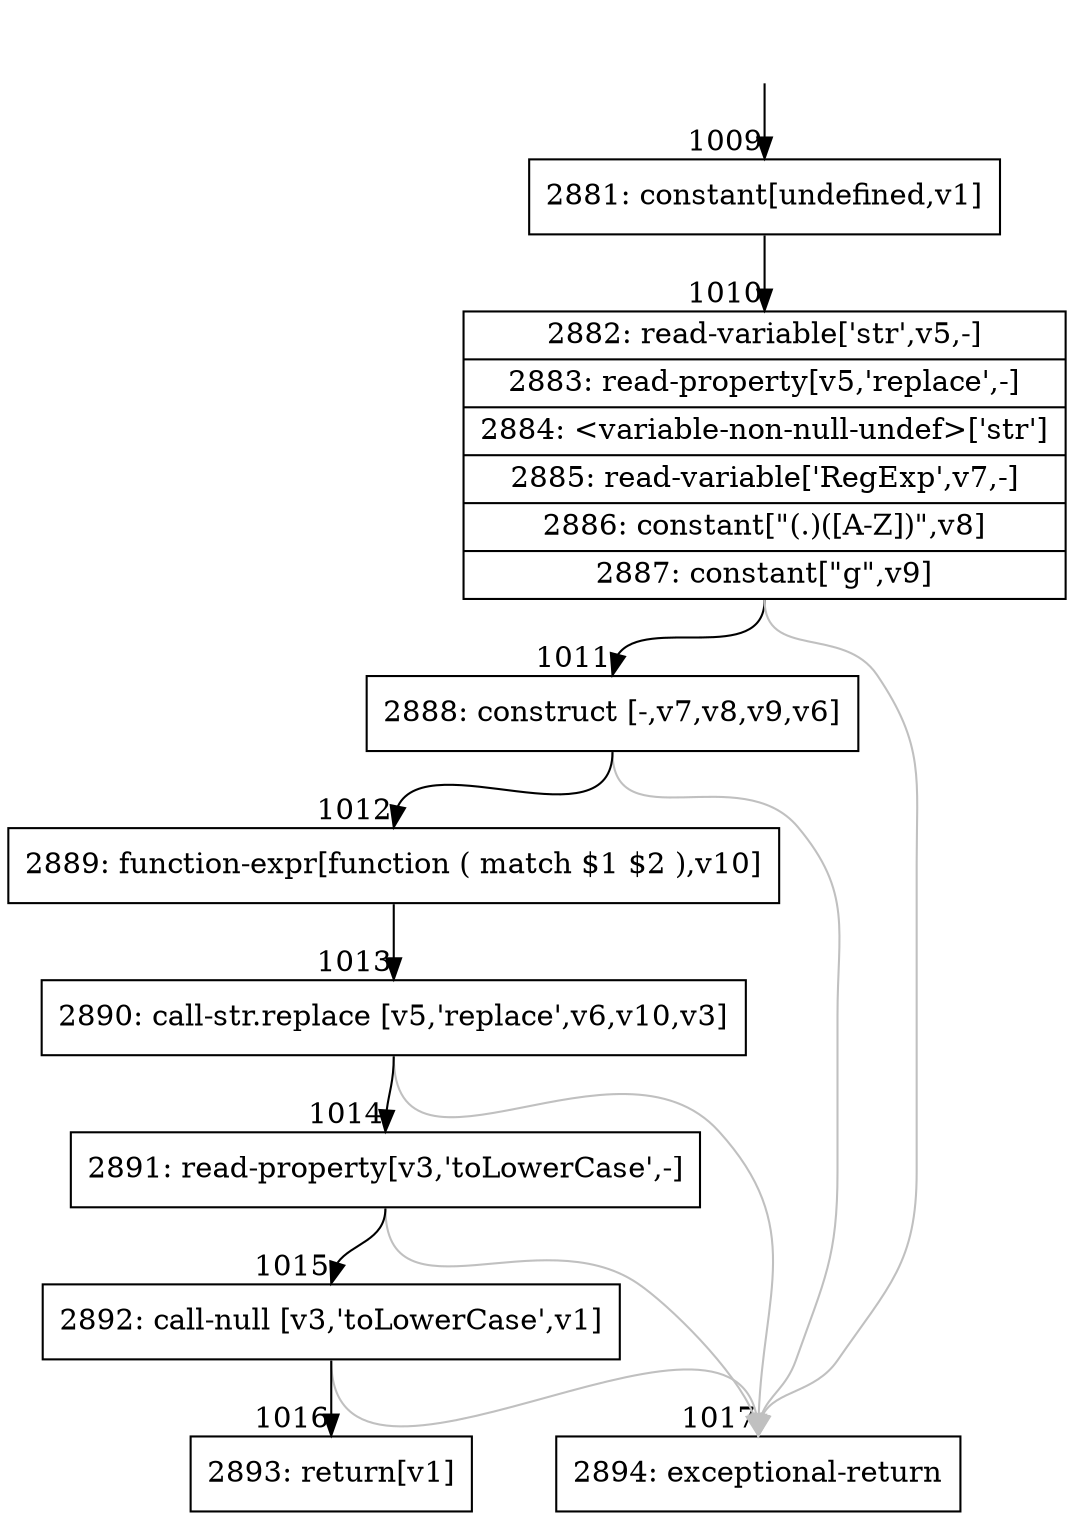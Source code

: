 digraph {
rankdir="TD"
BB_entry94[shape=none,label=""];
BB_entry94 -> BB1009 [tailport=s, headport=n, headlabel="    1009"]
BB1009 [shape=record label="{2881: constant[undefined,v1]}" ] 
BB1009 -> BB1010 [tailport=s, headport=n, headlabel="      1010"]
BB1010 [shape=record label="{2882: read-variable['str',v5,-]|2883: read-property[v5,'replace',-]|2884: \<variable-non-null-undef\>['str']|2885: read-variable['RegExp',v7,-]|2886: constant[\"(.)([A-Z])\",v8]|2887: constant[\"g\",v9]}" ] 
BB1010 -> BB1011 [tailport=s, headport=n, headlabel="      1011"]
BB1010 -> BB1017 [tailport=s, headport=n, color=gray, headlabel="      1017"]
BB1011 [shape=record label="{2888: construct [-,v7,v8,v9,v6]}" ] 
BB1011 -> BB1012 [tailport=s, headport=n, headlabel="      1012"]
BB1011 -> BB1017 [tailport=s, headport=n, color=gray]
BB1012 [shape=record label="{2889: function-expr[function ( match $1 $2 ),v10]}" ] 
BB1012 -> BB1013 [tailport=s, headport=n, headlabel="      1013"]
BB1013 [shape=record label="{2890: call-str.replace [v5,'replace',v6,v10,v3]}" ] 
BB1013 -> BB1014 [tailport=s, headport=n, headlabel="      1014"]
BB1013 -> BB1017 [tailport=s, headport=n, color=gray]
BB1014 [shape=record label="{2891: read-property[v3,'toLowerCase',-]}" ] 
BB1014 -> BB1015 [tailport=s, headport=n, headlabel="      1015"]
BB1014 -> BB1017 [tailport=s, headport=n, color=gray]
BB1015 [shape=record label="{2892: call-null [v3,'toLowerCase',v1]}" ] 
BB1015 -> BB1016 [tailport=s, headport=n, headlabel="      1016"]
BB1015 -> BB1017 [tailport=s, headport=n, color=gray]
BB1016 [shape=record label="{2893: return[v1]}" ] 
BB1017 [shape=record label="{2894: exceptional-return}" ] 
//#$~ 1426
}
